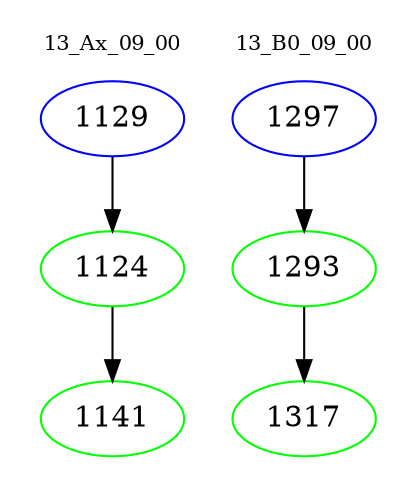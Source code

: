 digraph{
subgraph cluster_0 {
color = white
label = "13_Ax_09_00";
fontsize=10;
T0_1129 [label="1129", color="blue"]
T0_1129 -> T0_1124 [color="black"]
T0_1124 [label="1124", color="green"]
T0_1124 -> T0_1141 [color="black"]
T0_1141 [label="1141", color="green"]
}
subgraph cluster_1 {
color = white
label = "13_B0_09_00";
fontsize=10;
T1_1297 [label="1297", color="blue"]
T1_1297 -> T1_1293 [color="black"]
T1_1293 [label="1293", color="green"]
T1_1293 -> T1_1317 [color="black"]
T1_1317 [label="1317", color="green"]
}
}
